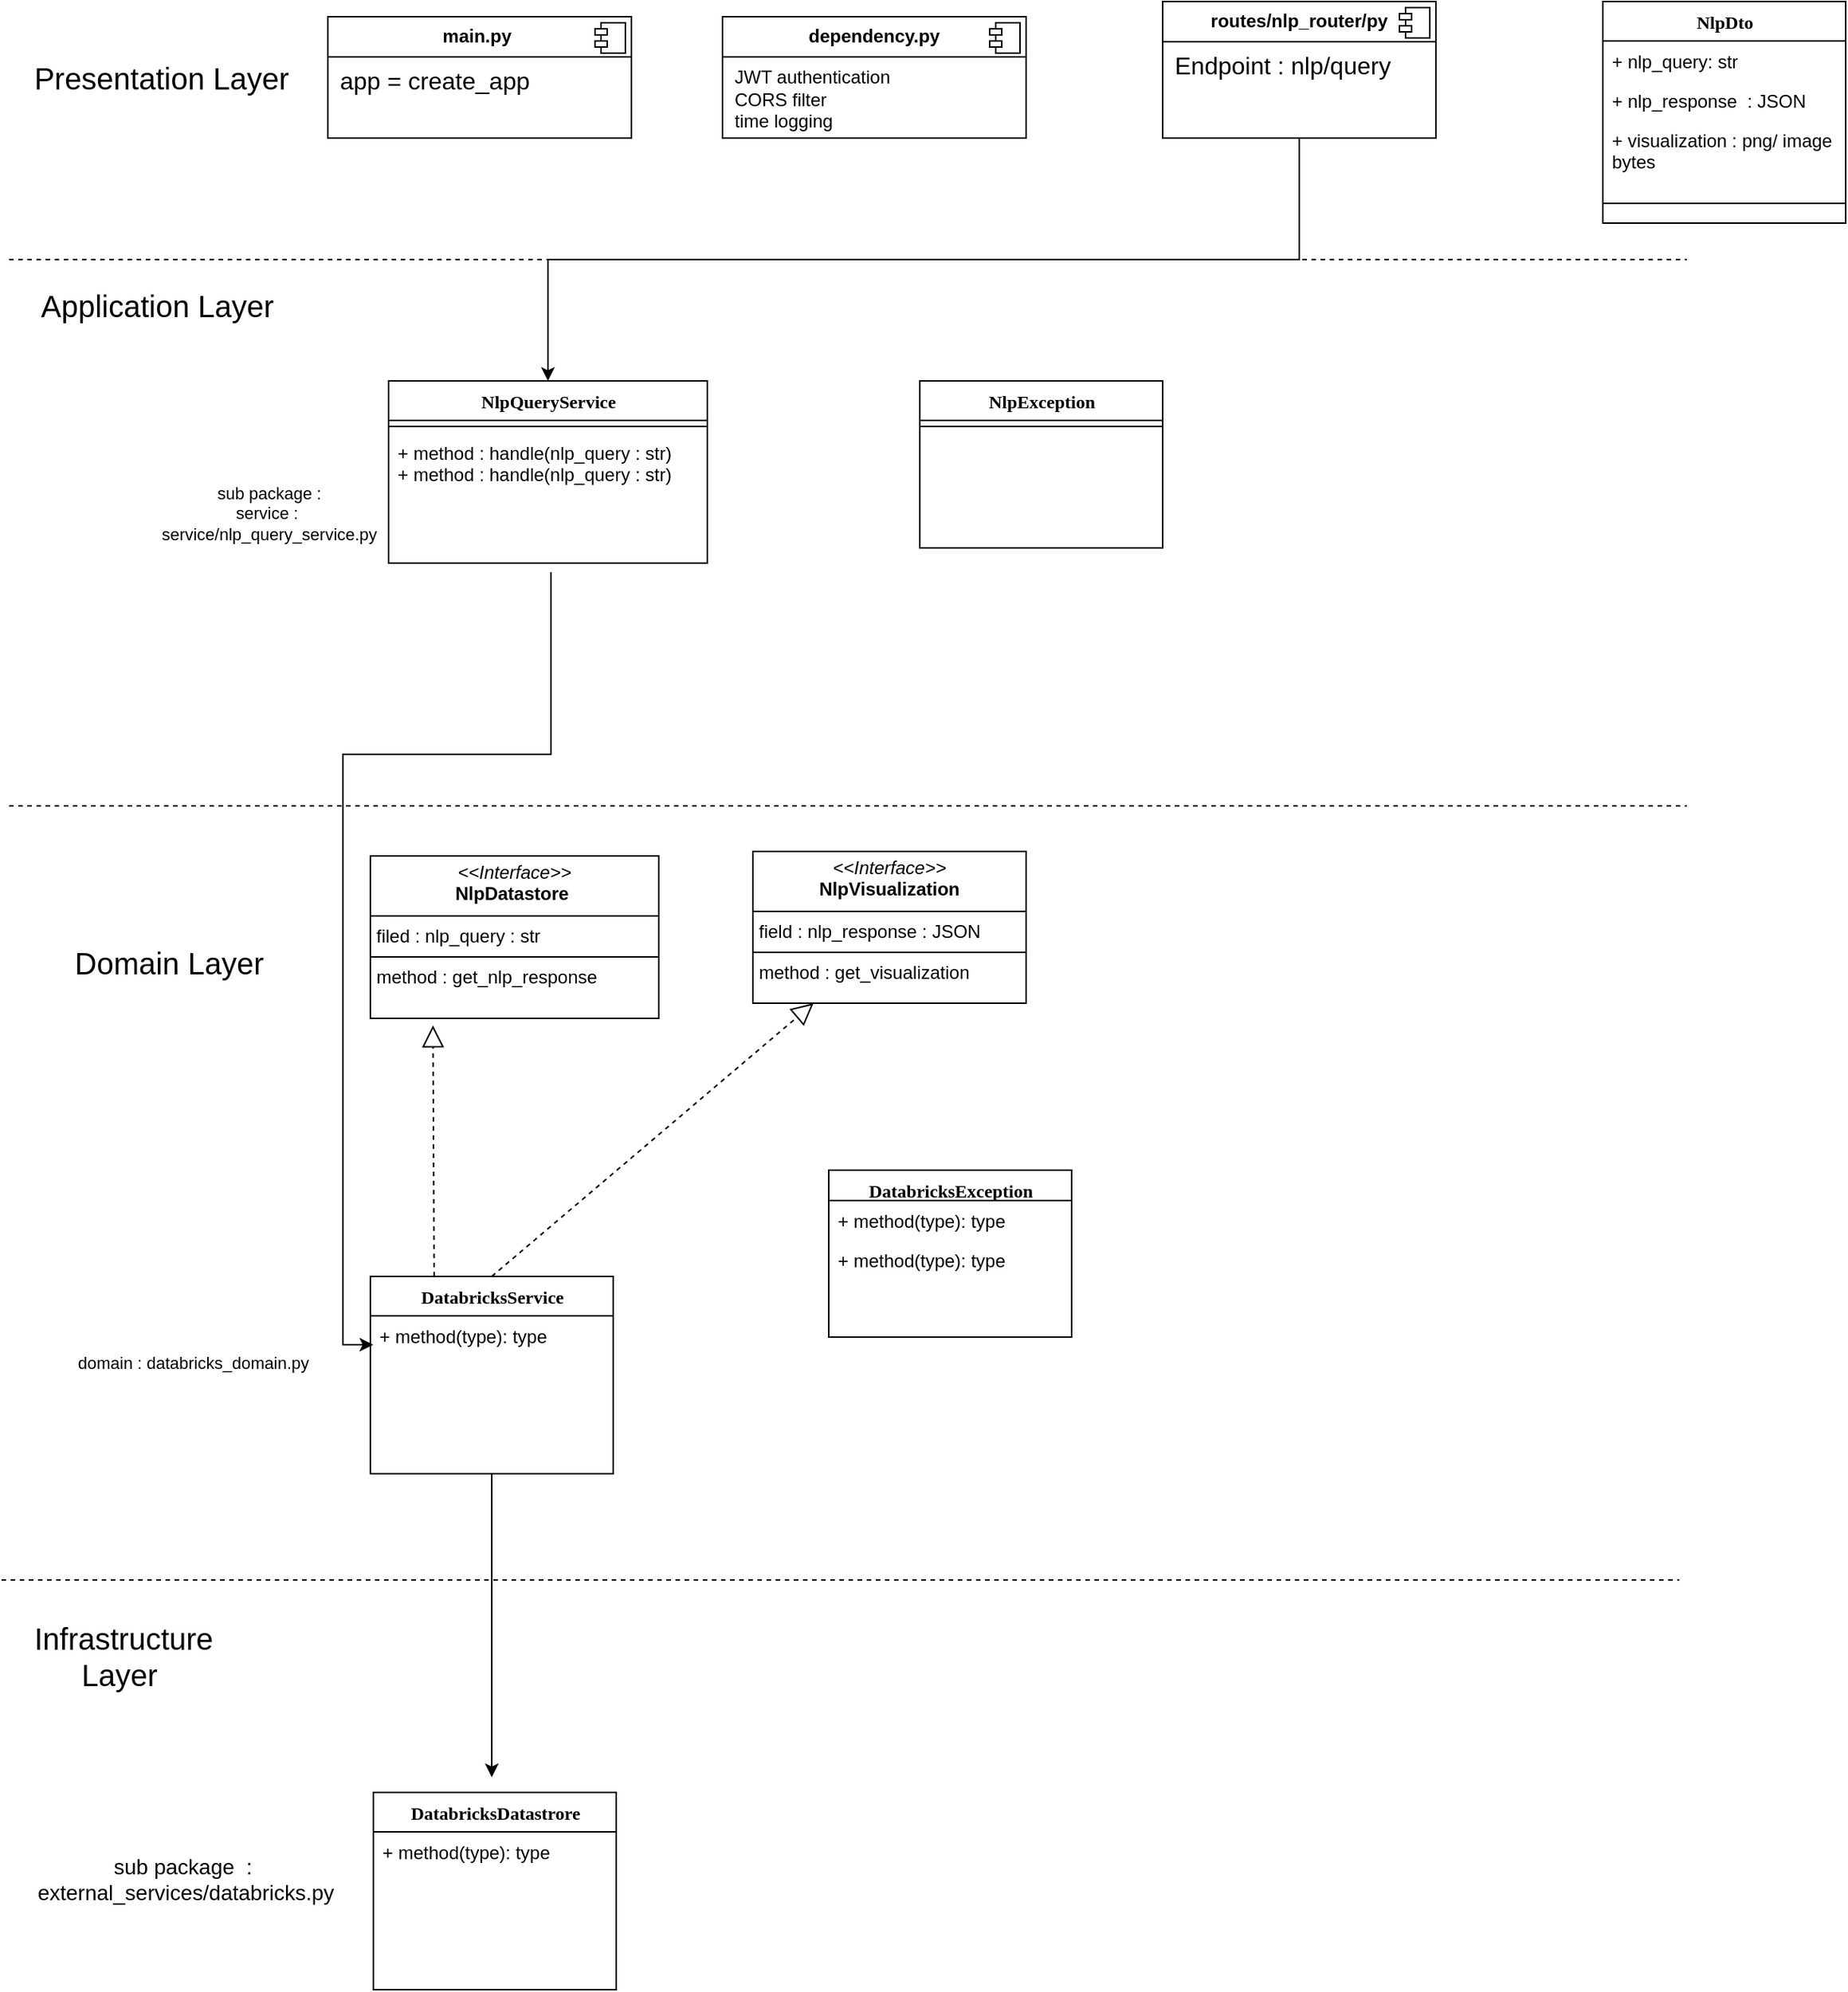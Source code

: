 <mxfile version="27.1.3">
  <diagram name="Page-1" id="9f46799a-70d6-7492-0946-bef42562c5a5">
    <mxGraphModel dx="4020" dy="1356" grid="1" gridSize="10" guides="1" tooltips="1" connect="1" arrows="1" fold="1" page="1" pageScale="1" pageWidth="1100" pageHeight="850" background="none" math="0" shadow="0">
      <root>
        <mxCell id="0" />
        <mxCell id="1" parent="0" />
        <mxCell id="78961159f06e98e8-17" value="NlpException" style="swimlane;html=1;fontStyle=1;align=center;verticalAlign=top;childLayout=stackLayout;horizontal=1;startSize=26;horizontalStack=0;resizeParent=1;resizeLast=0;collapsible=1;marginBottom=0;swimlaneFillColor=#ffffff;rounded=0;shadow=0;comic=0;labelBackgroundColor=none;strokeWidth=1;fillColor=none;fontFamily=Verdana;fontSize=12" parent="1" vertex="1">
          <mxGeometry x="600" y="360" width="160" height="110" as="geometry" />
        </mxCell>
        <mxCell id="78961159f06e98e8-19" value="" style="line;html=1;strokeWidth=1;fillColor=none;align=left;verticalAlign=middle;spacingTop=-1;spacingLeft=3;spacingRight=3;rotatable=0;labelPosition=right;points=[];portConstraint=eastwest;" parent="78961159f06e98e8-17" vertex="1">
          <mxGeometry y="26" width="160" height="8" as="geometry" />
        </mxCell>
        <mxCell id="khlfSRlmgliCOFuRG5Gb-53" style="edgeStyle=orthogonalEdgeStyle;rounded=0;orthogonalLoop=1;jettySize=auto;html=1;" edge="1" parent="1" source="78961159f06e98e8-82">
          <mxGeometry relative="1" as="geometry">
            <mxPoint x="318" y="1280" as="targetPoint" />
          </mxGeometry>
        </mxCell>
        <mxCell id="78961159f06e98e8-82" value="DatabricksService" style="swimlane;html=1;fontStyle=1;align=center;verticalAlign=top;childLayout=stackLayout;horizontal=1;startSize=26;horizontalStack=0;resizeParent=1;resizeLast=0;collapsible=1;marginBottom=0;swimlaneFillColor=#ffffff;rounded=0;shadow=0;comic=0;labelBackgroundColor=none;strokeWidth=1;fillColor=none;fontFamily=Verdana;fontSize=12" parent="1" vertex="1">
          <mxGeometry x="238" y="950" width="160" height="130" as="geometry" />
        </mxCell>
        <mxCell id="78961159f06e98e8-91" value="+ method(type): type" style="text;html=1;strokeColor=none;fillColor=none;align=left;verticalAlign=top;spacingLeft=4;spacingRight=4;whiteSpace=wrap;overflow=hidden;rotatable=0;points=[[0,0.5],[1,0.5]];portConstraint=eastwest;" parent="78961159f06e98e8-82" vertex="1">
          <mxGeometry y="26" width="160" height="26" as="geometry" />
        </mxCell>
        <mxCell id="khlfSRlmgliCOFuRG5Gb-1" value="&lt;p style=&quot;margin:0px;margin-top:6px;text-align:center;&quot;&gt;&lt;b&gt;main.py&amp;nbsp;&lt;/b&gt;&lt;/p&gt;&lt;hr size=&quot;1&quot; style=&quot;border-style:solid;&quot;&gt;&lt;p style=&quot;margin:0px;margin-left:8px;&quot;&gt;&lt;font style=&quot;font-size: 16px;&quot;&gt;app = create_app&lt;/font&gt;&lt;/p&gt;" style="align=left;overflow=fill;html=1;dropTarget=0;whiteSpace=wrap;" vertex="1" parent="1">
          <mxGeometry x="210" y="120" width="200" height="80" as="geometry" />
        </mxCell>
        <mxCell id="khlfSRlmgliCOFuRG5Gb-2" value="" style="shape=component;jettyWidth=8;jettyHeight=4;" vertex="1" parent="khlfSRlmgliCOFuRG5Gb-1">
          <mxGeometry x="1" width="20" height="20" relative="1" as="geometry">
            <mxPoint x="-24" y="4" as="offset" />
          </mxGeometry>
        </mxCell>
        <mxCell id="khlfSRlmgliCOFuRG5Gb-3" value="&lt;p style=&quot;margin:0px;margin-top:6px;text-align:center;&quot;&gt;&lt;b&gt;dependency.py&lt;/b&gt;&lt;/p&gt;&lt;hr size=&quot;1&quot; style=&quot;border-style:solid;&quot;&gt;&lt;p style=&quot;margin:0px;margin-left:8px;&quot;&gt;JWT authentication&lt;/p&gt;&lt;p style=&quot;margin:0px;margin-left:8px;&quot;&gt;CORS filter&lt;/p&gt;&lt;p style=&quot;margin:0px;margin-left:8px;&quot;&gt;time logging&lt;/p&gt;" style="align=left;overflow=fill;html=1;dropTarget=0;whiteSpace=wrap;" vertex="1" parent="1">
          <mxGeometry x="470" y="120" width="200" height="80" as="geometry" />
        </mxCell>
        <mxCell id="khlfSRlmgliCOFuRG5Gb-4" value="" style="shape=component;jettyWidth=8;jettyHeight=4;" vertex="1" parent="khlfSRlmgliCOFuRG5Gb-3">
          <mxGeometry x="1" width="20" height="20" relative="1" as="geometry">
            <mxPoint x="-24" y="4" as="offset" />
          </mxGeometry>
        </mxCell>
        <mxCell id="khlfSRlmgliCOFuRG5Gb-51" style="edgeStyle=orthogonalEdgeStyle;rounded=0;orthogonalLoop=1;jettySize=auto;html=1;exitX=0.5;exitY=1;exitDx=0;exitDy=0;" edge="1" parent="1" source="khlfSRlmgliCOFuRG5Gb-5" target="khlfSRlmgliCOFuRG5Gb-12">
          <mxGeometry relative="1" as="geometry" />
        </mxCell>
        <mxCell id="khlfSRlmgliCOFuRG5Gb-5" value="&lt;p style=&quot;margin:0px;margin-top:6px;text-align:center;&quot;&gt;&lt;b&gt;routes/nlp_router/py&lt;/b&gt;&lt;/p&gt;&lt;hr size=&quot;1&quot; style=&quot;border-style:solid;&quot;&gt;&lt;p style=&quot;margin:0px;margin-left:8px;&quot;&gt;&lt;font style=&quot;font-size: 16px;&quot;&gt;Endpoint : nlp/query&lt;/font&gt;&lt;/p&gt;" style="align=left;overflow=fill;html=1;dropTarget=0;whiteSpace=wrap;" vertex="1" parent="1">
          <mxGeometry x="760" y="110" width="180" height="90" as="geometry" />
        </mxCell>
        <mxCell id="khlfSRlmgliCOFuRG5Gb-6" value="" style="shape=component;jettyWidth=8;jettyHeight=4;" vertex="1" parent="khlfSRlmgliCOFuRG5Gb-5">
          <mxGeometry x="1" width="20" height="20" relative="1" as="geometry">
            <mxPoint x="-24" y="4" as="offset" />
          </mxGeometry>
        </mxCell>
        <mxCell id="khlfSRlmgliCOFuRG5Gb-8" value="" style="endArrow=none;dashed=1;html=1;rounded=0;" edge="1" parent="1">
          <mxGeometry width="50" height="50" relative="1" as="geometry">
            <mxPoint y="280" as="sourcePoint" />
            <mxPoint x="1105.333" y="280" as="targetPoint" />
          </mxGeometry>
        </mxCell>
        <mxCell id="khlfSRlmgliCOFuRG5Gb-9" value="&lt;font style=&quot;font-size: 20px;&quot;&gt;Presentation Layer&lt;/font&gt;" style="text;html=1;align=center;verticalAlign=middle;resizable=0;points=[];autosize=1;strokeColor=none;fillColor=none;" vertex="1" parent="1">
          <mxGeometry x="5" y="140" width="190" height="40" as="geometry" />
        </mxCell>
        <mxCell id="khlfSRlmgliCOFuRG5Gb-52" style="edgeStyle=orthogonalEdgeStyle;rounded=0;orthogonalLoop=1;jettySize=auto;html=1;entryX=0;entryY=0.5;entryDx=0;entryDy=0;" edge="1" parent="1">
          <mxGeometry relative="1" as="geometry">
            <mxPoint x="357.001" y="486" as="sourcePoint" />
            <mxPoint x="239.91" y="995.0" as="targetPoint" />
            <Array as="points">
              <mxPoint x="356.91" y="606" />
              <mxPoint x="219.91" y="606" />
              <mxPoint x="219.91" y="995" />
            </Array>
          </mxGeometry>
        </mxCell>
        <mxCell id="khlfSRlmgliCOFuRG5Gb-12" value="NlpQueryService" style="swimlane;html=1;fontStyle=1;align=center;verticalAlign=top;childLayout=stackLayout;horizontal=1;startSize=26;horizontalStack=0;resizeParent=1;resizeLast=0;collapsible=1;marginBottom=0;swimlaneFillColor=#ffffff;rounded=0;shadow=0;comic=0;labelBackgroundColor=none;strokeWidth=1;fillColor=none;fontFamily=Verdana;fontSize=12" vertex="1" parent="1">
          <mxGeometry x="250" y="360" width="210" height="120" as="geometry" />
        </mxCell>
        <mxCell id="khlfSRlmgliCOFuRG5Gb-20" value="" style="line;html=1;strokeWidth=1;fillColor=none;align=left;verticalAlign=middle;spacingTop=-1;spacingLeft=3;spacingRight=3;rotatable=0;labelPosition=right;points=[];portConstraint=eastwest;" vertex="1" parent="khlfSRlmgliCOFuRG5Gb-12">
          <mxGeometry y="26" width="210" height="8" as="geometry" />
        </mxCell>
        <mxCell id="khlfSRlmgliCOFuRG5Gb-21" value="+ method : handle(nlp_query : str)&lt;div&gt;+ method : handle(nlp_query : str)&lt;/div&gt;" style="text;html=1;strokeColor=none;fillColor=none;align=left;verticalAlign=top;spacingLeft=4;spacingRight=4;whiteSpace=wrap;overflow=hidden;rotatable=0;points=[[0,0.5],[1,0.5]];portConstraint=eastwest;" vertex="1" parent="khlfSRlmgliCOFuRG5Gb-12">
          <mxGeometry y="34" width="210" height="76" as="geometry" />
        </mxCell>
        <mxCell id="khlfSRlmgliCOFuRG5Gb-27" value="&lt;font style=&quot;font-size: 20px;&quot;&gt;Application Layer&amp;nbsp;&lt;/font&gt;" style="text;html=1;align=center;verticalAlign=middle;resizable=0;points=[];autosize=1;strokeColor=none;fillColor=none;" vertex="1" parent="1">
          <mxGeometry x="10" y="290" width="180" height="40" as="geometry" />
        </mxCell>
        <mxCell id="khlfSRlmgliCOFuRG5Gb-30" value="DatabricksException" style="swimlane;html=1;fontStyle=1;align=center;verticalAlign=top;childLayout=stackLayout;horizontal=1;startSize=20;horizontalStack=0;resizeParent=1;resizeLast=0;collapsible=1;marginBottom=0;swimlaneFillColor=#ffffff;rounded=0;shadow=0;comic=0;labelBackgroundColor=none;strokeWidth=1;fillColor=none;fontFamily=Verdana;fontSize=12" vertex="1" parent="1">
          <mxGeometry x="540" y="880" width="160" height="110" as="geometry" />
        </mxCell>
        <mxCell id="khlfSRlmgliCOFuRG5Gb-31" value="+ method(type): type" style="text;html=1;strokeColor=none;fillColor=none;align=left;verticalAlign=top;spacingLeft=4;spacingRight=4;whiteSpace=wrap;overflow=hidden;rotatable=0;points=[[0,0.5],[1,0.5]];portConstraint=eastwest;" vertex="1" parent="khlfSRlmgliCOFuRG5Gb-30">
          <mxGeometry y="20" width="160" height="26" as="geometry" />
        </mxCell>
        <mxCell id="khlfSRlmgliCOFuRG5Gb-32" value="+ method(type): type" style="text;html=1;strokeColor=none;fillColor=none;align=left;verticalAlign=top;spacingLeft=4;spacingRight=4;whiteSpace=wrap;overflow=hidden;rotatable=0;points=[[0,0.5],[1,0.5]];portConstraint=eastwest;" vertex="1" parent="khlfSRlmgliCOFuRG5Gb-30">
          <mxGeometry y="46" width="160" height="26" as="geometry" />
        </mxCell>
        <mxCell id="khlfSRlmgliCOFuRG5Gb-34" value="" style="endArrow=none;dashed=1;html=1;rounded=0;" edge="1" parent="1">
          <mxGeometry width="50" height="50" relative="1" as="geometry">
            <mxPoint y="640" as="sourcePoint" />
            <mxPoint x="1105.333" y="640" as="targetPoint" />
          </mxGeometry>
        </mxCell>
        <mxCell id="khlfSRlmgliCOFuRG5Gb-36" value="&lt;font style=&quot;font-size: 20px;&quot;&gt;Domain Layer&lt;/font&gt;" style="text;html=1;align=center;verticalAlign=middle;resizable=0;points=[];autosize=1;strokeColor=none;fillColor=none;" vertex="1" parent="1">
          <mxGeometry x="30" y="723" width="150" height="40" as="geometry" />
        </mxCell>
        <mxCell id="khlfSRlmgliCOFuRG5Gb-37" value="&lt;p style=&quot;margin:0px;margin-top:4px;text-align:center;&quot;&gt;&lt;i&gt;&amp;lt;&amp;lt;Interface&amp;gt;&amp;gt;&lt;/i&gt;&lt;br&gt;&lt;b&gt;NlpDatastore&amp;nbsp;&lt;/b&gt;&lt;/p&gt;&lt;hr size=&quot;1&quot; style=&quot;border-style:solid;&quot;&gt;&lt;p style=&quot;margin:0px;margin-left:4px;&quot;&gt;filed : nlp_query : str&lt;/p&gt;&lt;hr size=&quot;1&quot; style=&quot;border-style:solid;&quot;&gt;&lt;p style=&quot;margin:0px;margin-left:4px;&quot;&gt;method : get_nlp_response&lt;/p&gt;" style="verticalAlign=top;align=left;overflow=fill;html=1;whiteSpace=wrap;" vertex="1" parent="1">
          <mxGeometry x="238" y="673" width="190" height="107" as="geometry" />
        </mxCell>
        <mxCell id="khlfSRlmgliCOFuRG5Gb-38" value="&lt;p style=&quot;margin:0px;margin-top:4px;text-align:center;&quot;&gt;&lt;i&gt;&amp;lt;&amp;lt;Interface&amp;gt;&amp;gt;&lt;/i&gt;&lt;br&gt;&lt;b&gt;NlpVisualization&lt;/b&gt;&lt;/p&gt;&lt;hr size=&quot;1&quot; style=&quot;border-style:solid;&quot;&gt;&lt;p style=&quot;margin:0px;margin-left:4px;&quot;&gt;field : nlp_response : JSON&lt;/p&gt;&lt;hr size=&quot;1&quot; style=&quot;border-style:solid;&quot;&gt;&lt;p style=&quot;margin:0px;margin-left:4px;&quot;&gt;method : get_visualization&lt;/p&gt;" style="verticalAlign=top;align=left;overflow=fill;html=1;whiteSpace=wrap;" vertex="1" parent="1">
          <mxGeometry x="490" y="670" width="180" height="100" as="geometry" />
        </mxCell>
        <mxCell id="khlfSRlmgliCOFuRG5Gb-40" value="" style="endArrow=block;dashed=1;endFill=0;endSize=12;html=1;rounded=0;entryX=0.217;entryY=1.043;entryDx=0;entryDy=0;entryPerimeter=0;" edge="1" parent="1" target="khlfSRlmgliCOFuRG5Gb-37">
          <mxGeometry width="160" relative="1" as="geometry">
            <mxPoint x="280" y="950" as="sourcePoint" />
            <mxPoint x="290" y="790" as="targetPoint" />
          </mxGeometry>
        </mxCell>
        <mxCell id="khlfSRlmgliCOFuRG5Gb-41" value="" style="endArrow=block;dashed=1;endFill=0;endSize=12;html=1;rounded=0;entryX=0.217;entryY=1.043;entryDx=0;entryDy=0;entryPerimeter=0;exitX=0.5;exitY=0;exitDx=0;exitDy=0;" edge="1" parent="1" source="78961159f06e98e8-82">
          <mxGeometry width="160" relative="1" as="geometry">
            <mxPoint x="531" y="935" as="sourcePoint" />
            <mxPoint x="530" y="770" as="targetPoint" />
          </mxGeometry>
        </mxCell>
        <mxCell id="khlfSRlmgliCOFuRG5Gb-44" value="sub package :&lt;div&gt;service :&amp;nbsp;&lt;/div&gt;&lt;div&gt;service/nlp_query_service.py&lt;br&gt;&lt;br&gt;&lt;/div&gt;" style="edgeLabel;html=1;align=center;verticalAlign=middle;resizable=0;points=[];" vertex="1" connectable="0" parent="1">
          <mxGeometry x="50" y="470" width="210" as="geometry">
            <mxPoint x="16" y="-16" as="offset" />
          </mxGeometry>
        </mxCell>
        <mxCell id="khlfSRlmgliCOFuRG5Gb-45" value="&lt;span style=&quot;background-color: light-dark(#ffffff, var(--ge-dark-color, #121212)); color: light-dark(rgb(0, 0, 0), rgb(255, 255, 255));&quot;&gt;domain : databricks_domain.py&lt;/span&gt;&lt;div&gt;&lt;br&gt;&lt;/div&gt;" style="edgeLabel;html=1;align=center;verticalAlign=middle;resizable=0;points=[];" vertex="1" connectable="0" parent="1">
          <mxGeometry y="1030" width="210" as="geometry">
            <mxPoint x="16" y="-16" as="offset" />
          </mxGeometry>
        </mxCell>
        <mxCell id="khlfSRlmgliCOFuRG5Gb-46" value="" style="endArrow=none;dashed=1;html=1;rounded=0;" edge="1" parent="1">
          <mxGeometry width="50" height="50" relative="1" as="geometry">
            <mxPoint x="-5" y="1150" as="sourcePoint" />
            <mxPoint x="1100.333" y="1150" as="targetPoint" />
          </mxGeometry>
        </mxCell>
        <mxCell id="khlfSRlmgliCOFuRG5Gb-47" value="&lt;font style=&quot;font-size: 20px;&quot;&gt;Infrastructure &lt;br&gt;Layer&amp;nbsp;&lt;/font&gt;" style="text;html=1;align=center;verticalAlign=middle;resizable=0;points=[];autosize=1;strokeColor=none;fillColor=none;" vertex="1" parent="1">
          <mxGeometry x="5" y="1170" width="140" height="60" as="geometry" />
        </mxCell>
        <mxCell id="khlfSRlmgliCOFuRG5Gb-48" value="DatabricksDatastrore" style="swimlane;html=1;fontStyle=1;align=center;verticalAlign=top;childLayout=stackLayout;horizontal=1;startSize=26;horizontalStack=0;resizeParent=1;resizeLast=0;collapsible=1;marginBottom=0;swimlaneFillColor=#ffffff;rounded=0;shadow=0;comic=0;labelBackgroundColor=none;strokeWidth=1;fillColor=none;fontFamily=Verdana;fontSize=12" vertex="1" parent="1">
          <mxGeometry x="240" y="1290" width="160" height="130" as="geometry" />
        </mxCell>
        <mxCell id="khlfSRlmgliCOFuRG5Gb-49" value="+ method(type): type" style="text;html=1;strokeColor=none;fillColor=none;align=left;verticalAlign=top;spacingLeft=4;spacingRight=4;whiteSpace=wrap;overflow=hidden;rotatable=0;points=[[0,0.5],[1,0.5]];portConstraint=eastwest;" vertex="1" parent="khlfSRlmgliCOFuRG5Gb-48">
          <mxGeometry y="26" width="160" height="26" as="geometry" />
        </mxCell>
        <mxCell id="khlfSRlmgliCOFuRG5Gb-50" value="&lt;span style=&quot;background-color: light-dark(#ffffff, var(--ge-dark-color, #121212)); color: light-dark(rgb(0, 0, 0), rgb(255, 255, 255));&quot;&gt;&lt;font style=&quot;font-size: 14px;&quot;&gt;sub package&amp;nbsp; :&amp;nbsp;&lt;/font&gt;&lt;/span&gt;&lt;div&gt;&lt;span style=&quot;background-color: light-dark(#ffffff, var(--ge-dark-color, #121212)); color: light-dark(rgb(0, 0, 0), rgb(255, 255, 255));&quot;&gt;&lt;font style=&quot;font-size: 14px;&quot;&gt;external_services/databricks.py&lt;/font&gt;&lt;/span&gt;&lt;div&gt;&lt;br&gt;&lt;/div&gt;&lt;/div&gt;" style="edgeLabel;html=1;align=center;verticalAlign=middle;resizable=0;points=[];" vertex="1" connectable="0" parent="1">
          <mxGeometry x="-5" y="1370" width="210" as="geometry">
            <mxPoint x="16" y="-16" as="offset" />
          </mxGeometry>
        </mxCell>
        <mxCell id="khlfSRlmgliCOFuRG5Gb-54" value="NlpDto" style="swimlane;html=1;fontStyle=1;align=center;verticalAlign=top;childLayout=stackLayout;horizontal=1;startSize=26;horizontalStack=0;resizeParent=1;resizeLast=0;collapsible=1;marginBottom=0;swimlaneFillColor=#ffffff;rounded=0;shadow=0;comic=0;labelBackgroundColor=none;strokeWidth=1;fillColor=none;fontFamily=Verdana;fontSize=12" vertex="1" parent="1">
          <mxGeometry x="1050" y="110" width="160" height="146" as="geometry" />
        </mxCell>
        <mxCell id="khlfSRlmgliCOFuRG5Gb-55" value="+ nlp_query: str" style="text;html=1;strokeColor=none;fillColor=none;align=left;verticalAlign=top;spacingLeft=4;spacingRight=4;whiteSpace=wrap;overflow=hidden;rotatable=0;points=[[0,0.5],[1,0.5]];portConstraint=eastwest;" vertex="1" parent="khlfSRlmgliCOFuRG5Gb-54">
          <mxGeometry y="26" width="160" height="26" as="geometry" />
        </mxCell>
        <mxCell id="khlfSRlmgliCOFuRG5Gb-56" value="+ nlp_response&amp;nbsp; : JSON" style="text;html=1;strokeColor=none;fillColor=none;align=left;verticalAlign=top;spacingLeft=4;spacingRight=4;whiteSpace=wrap;overflow=hidden;rotatable=0;points=[[0,0.5],[1,0.5]];portConstraint=eastwest;" vertex="1" parent="khlfSRlmgliCOFuRG5Gb-54">
          <mxGeometry y="52" width="160" height="26" as="geometry" />
        </mxCell>
        <mxCell id="khlfSRlmgliCOFuRG5Gb-57" value="+ visualization : png/ image bytes" style="text;html=1;strokeColor=none;fillColor=none;align=left;verticalAlign=top;spacingLeft=4;spacingRight=4;whiteSpace=wrap;overflow=hidden;rotatable=0;points=[[0,0.5],[1,0.5]];portConstraint=eastwest;" vertex="1" parent="khlfSRlmgliCOFuRG5Gb-54">
          <mxGeometry y="78" width="160" height="42" as="geometry" />
        </mxCell>
        <mxCell id="khlfSRlmgliCOFuRG5Gb-58" value="" style="line;html=1;strokeWidth=1;fillColor=none;align=left;verticalAlign=middle;spacingTop=-1;spacingLeft=3;spacingRight=3;rotatable=0;labelPosition=right;points=[];portConstraint=eastwest;" vertex="1" parent="khlfSRlmgliCOFuRG5Gb-54">
          <mxGeometry y="120" width="160" height="26" as="geometry" />
        </mxCell>
      </root>
    </mxGraphModel>
  </diagram>
</mxfile>

